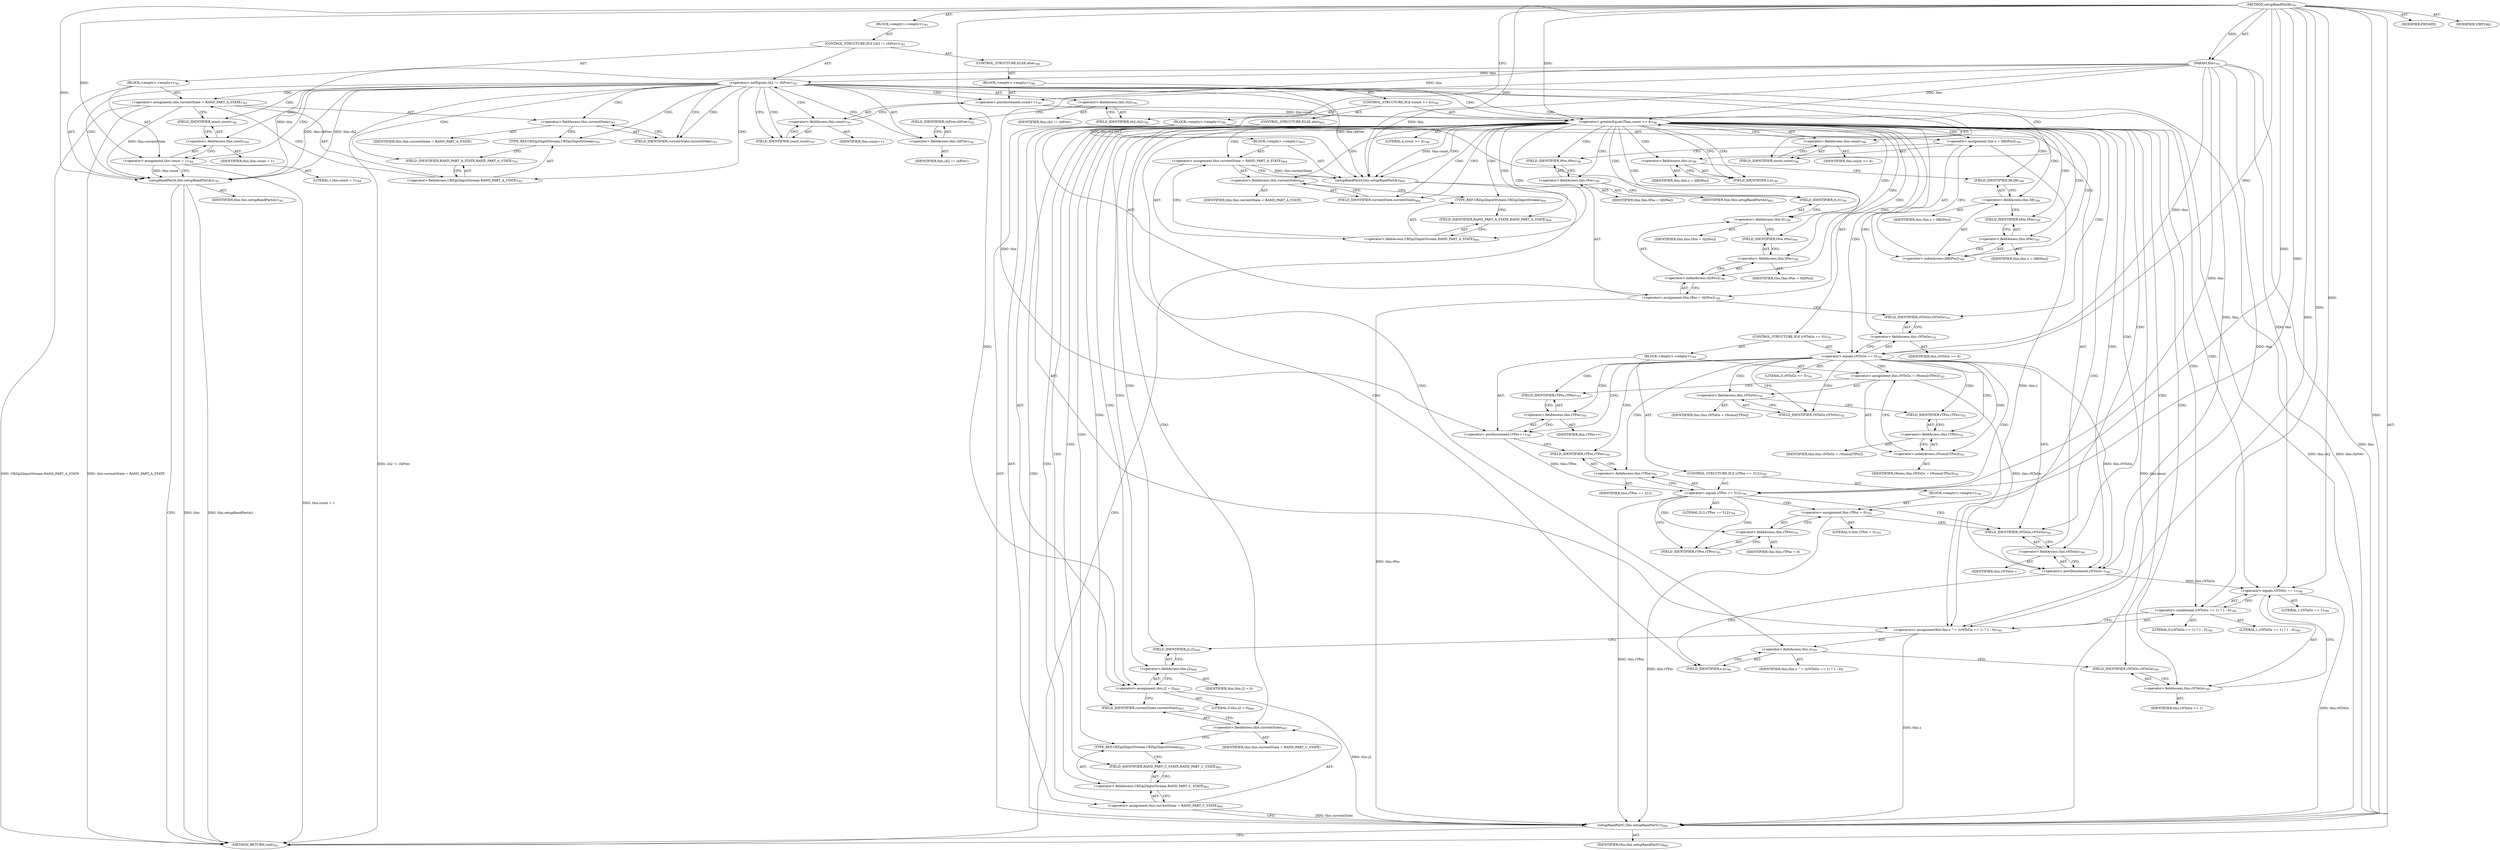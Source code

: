 digraph "setupRandPartB" {  
"111669149723" [label = <(METHOD,setupRandPartB)<SUB>781</SUB>> ]
"115964117006" [label = <(PARAM,this)<SUB>781</SUB>> ]
"25769803911" [label = <(BLOCK,&lt;empty&gt;,&lt;empty&gt;)<SUB>781</SUB>> ]
"47244640361" [label = <(CONTROL_STRUCTURE,IF,if (ch2 != chPrev))<SUB>782</SUB>> ]
"30064771956" [label = <(&lt;operator&gt;.notEquals,ch2 != chPrev)<SUB>782</SUB>> ]
"30064771957" [label = <(&lt;operator&gt;.fieldAccess,this.ch2)<SUB>782</SUB>> ]
"68719477436" [label = <(IDENTIFIER,this,ch2 != chPrev)> ]
"55834575062" [label = <(FIELD_IDENTIFIER,ch2,ch2)<SUB>782</SUB>> ]
"30064771958" [label = <(&lt;operator&gt;.fieldAccess,this.chPrev)<SUB>782</SUB>> ]
"68719477437" [label = <(IDENTIFIER,this,ch2 != chPrev)> ]
"55834575063" [label = <(FIELD_IDENTIFIER,chPrev,chPrev)<SUB>782</SUB>> ]
"25769803912" [label = <(BLOCK,&lt;empty&gt;,&lt;empty&gt;)<SUB>782</SUB>> ]
"30064771959" [label = <(&lt;operator&gt;.assignment,this.currentState = RAND_PART_A_STATE)<SUB>783</SUB>> ]
"30064771960" [label = <(&lt;operator&gt;.fieldAccess,this.currentState)<SUB>783</SUB>> ]
"68719477438" [label = <(IDENTIFIER,this,this.currentState = RAND_PART_A_STATE)> ]
"55834575064" [label = <(FIELD_IDENTIFIER,currentState,currentState)<SUB>783</SUB>> ]
"30064771961" [label = <(&lt;operator&gt;.fieldAccess,CBZip2InputStream.RAND_PART_A_STATE)<SUB>783</SUB>> ]
"180388626457" [label = <(TYPE_REF,CBZip2InputStream,CBZip2InputStream)<SUB>783</SUB>> ]
"55834575065" [label = <(FIELD_IDENTIFIER,RAND_PART_A_STATE,RAND_PART_A_STATE)<SUB>783</SUB>> ]
"30064771962" [label = <(&lt;operator&gt;.assignment,this.count = 1)<SUB>784</SUB>> ]
"30064771963" [label = <(&lt;operator&gt;.fieldAccess,this.count)<SUB>784</SUB>> ]
"68719477439" [label = <(IDENTIFIER,this,this.count = 1)> ]
"55834575066" [label = <(FIELD_IDENTIFIER,count,count)<SUB>784</SUB>> ]
"90194313423" [label = <(LITERAL,1,this.count = 1)<SUB>784</SUB>> ]
"30064771964" [label = <(setupRandPartA,this.setupRandPartA())<SUB>785</SUB>> ]
"68719476790" [label = <(IDENTIFIER,this,this.setupRandPartA())<SUB>785</SUB>> ]
"47244640362" [label = <(CONTROL_STRUCTURE,ELSE,else)<SUB>786</SUB>> ]
"25769803913" [label = <(BLOCK,&lt;empty&gt;,&lt;empty&gt;)<SUB>786</SUB>> ]
"30064771965" [label = <(&lt;operator&gt;.postIncrement,count++)<SUB>787</SUB>> ]
"30064771966" [label = <(&lt;operator&gt;.fieldAccess,this.count)<SUB>787</SUB>> ]
"68719477440" [label = <(IDENTIFIER,this,count++)> ]
"55834575067" [label = <(FIELD_IDENTIFIER,count,count)<SUB>787</SUB>> ]
"47244640363" [label = <(CONTROL_STRUCTURE,IF,if (count &gt;= 4))<SUB>788</SUB>> ]
"30064771967" [label = <(&lt;operator&gt;.greaterEqualsThan,count &gt;= 4)<SUB>788</SUB>> ]
"30064771968" [label = <(&lt;operator&gt;.fieldAccess,this.count)<SUB>788</SUB>> ]
"68719477441" [label = <(IDENTIFIER,this,count &gt;= 4)> ]
"55834575068" [label = <(FIELD_IDENTIFIER,count,count)<SUB>788</SUB>> ]
"90194313424" [label = <(LITERAL,4,count &gt;= 4)<SUB>788</SUB>> ]
"25769803914" [label = <(BLOCK,&lt;empty&gt;,&lt;empty&gt;)<SUB>788</SUB>> ]
"30064771969" [label = <(&lt;operator&gt;.assignment,this.z = ll8[tPos])<SUB>789</SUB>> ]
"30064771970" [label = <(&lt;operator&gt;.fieldAccess,this.z)<SUB>789</SUB>> ]
"68719477442" [label = <(IDENTIFIER,this,this.z = ll8[tPos])> ]
"55834575069" [label = <(FIELD_IDENTIFIER,z,z)<SUB>789</SUB>> ]
"30064771971" [label = <(&lt;operator&gt;.indexAccess,ll8[tPos])<SUB>789</SUB>> ]
"30064771972" [label = <(&lt;operator&gt;.fieldAccess,this.ll8)<SUB>789</SUB>> ]
"68719477443" [label = <(IDENTIFIER,this,this.z = ll8[tPos])> ]
"55834575070" [label = <(FIELD_IDENTIFIER,ll8,ll8)<SUB>789</SUB>> ]
"30064771973" [label = <(&lt;operator&gt;.fieldAccess,this.tPos)<SUB>789</SUB>> ]
"68719477444" [label = <(IDENTIFIER,this,this.z = ll8[tPos])> ]
"55834575071" [label = <(FIELD_IDENTIFIER,tPos,tPos)<SUB>789</SUB>> ]
"30064771974" [label = <(&lt;operator&gt;.assignment,this.tPos = tt[tPos])<SUB>790</SUB>> ]
"30064771975" [label = <(&lt;operator&gt;.fieldAccess,this.tPos)<SUB>790</SUB>> ]
"68719477445" [label = <(IDENTIFIER,this,this.tPos = tt[tPos])> ]
"55834575072" [label = <(FIELD_IDENTIFIER,tPos,tPos)<SUB>790</SUB>> ]
"30064771976" [label = <(&lt;operator&gt;.indexAccess,tt[tPos])<SUB>790</SUB>> ]
"30064771977" [label = <(&lt;operator&gt;.fieldAccess,this.tt)<SUB>790</SUB>> ]
"68719477446" [label = <(IDENTIFIER,this,this.tPos = tt[tPos])> ]
"55834575073" [label = <(FIELD_IDENTIFIER,tt,tt)<SUB>790</SUB>> ]
"30064771978" [label = <(&lt;operator&gt;.fieldAccess,this.tPos)<SUB>790</SUB>> ]
"68719477447" [label = <(IDENTIFIER,this,this.tPos = tt[tPos])> ]
"55834575074" [label = <(FIELD_IDENTIFIER,tPos,tPos)<SUB>790</SUB>> ]
"47244640364" [label = <(CONTROL_STRUCTURE,IF,if (rNToGo == 0))<SUB>791</SUB>> ]
"30064771979" [label = <(&lt;operator&gt;.equals,rNToGo == 0)<SUB>791</SUB>> ]
"30064771980" [label = <(&lt;operator&gt;.fieldAccess,this.rNToGo)<SUB>791</SUB>> ]
"68719477448" [label = <(IDENTIFIER,this,rNToGo == 0)> ]
"55834575075" [label = <(FIELD_IDENTIFIER,rNToGo,rNToGo)<SUB>791</SUB>> ]
"90194313425" [label = <(LITERAL,0,rNToGo == 0)<SUB>791</SUB>> ]
"25769803915" [label = <(BLOCK,&lt;empty&gt;,&lt;empty&gt;)<SUB>791</SUB>> ]
"30064771981" [label = <(&lt;operator&gt;.assignment,this.rNToGo = rNums[rTPos])<SUB>792</SUB>> ]
"30064771982" [label = <(&lt;operator&gt;.fieldAccess,this.rNToGo)<SUB>792</SUB>> ]
"68719477449" [label = <(IDENTIFIER,this,this.rNToGo = rNums[rTPos])> ]
"55834575076" [label = <(FIELD_IDENTIFIER,rNToGo,rNToGo)<SUB>792</SUB>> ]
"30064771983" [label = <(&lt;operator&gt;.indexAccess,rNums[rTPos])<SUB>792</SUB>> ]
"68719477450" [label = <(IDENTIFIER,rNums,this.rNToGo = rNums[rTPos])<SUB>792</SUB>> ]
"30064771984" [label = <(&lt;operator&gt;.fieldAccess,this.rTPos)<SUB>792</SUB>> ]
"68719477451" [label = <(IDENTIFIER,this,this.rNToGo = rNums[rTPos])> ]
"55834575077" [label = <(FIELD_IDENTIFIER,rTPos,rTPos)<SUB>792</SUB>> ]
"30064771985" [label = <(&lt;operator&gt;.postIncrement,rTPos++)<SUB>793</SUB>> ]
"30064771986" [label = <(&lt;operator&gt;.fieldAccess,this.rTPos)<SUB>793</SUB>> ]
"68719477452" [label = <(IDENTIFIER,this,rTPos++)> ]
"55834575078" [label = <(FIELD_IDENTIFIER,rTPos,rTPos)<SUB>793</SUB>> ]
"47244640365" [label = <(CONTROL_STRUCTURE,IF,if (rTPos == 512))<SUB>794</SUB>> ]
"30064771987" [label = <(&lt;operator&gt;.equals,rTPos == 512)<SUB>794</SUB>> ]
"30064771988" [label = <(&lt;operator&gt;.fieldAccess,this.rTPos)<SUB>794</SUB>> ]
"68719477453" [label = <(IDENTIFIER,this,rTPos == 512)> ]
"55834575079" [label = <(FIELD_IDENTIFIER,rTPos,rTPos)<SUB>794</SUB>> ]
"90194313426" [label = <(LITERAL,512,rTPos == 512)<SUB>794</SUB>> ]
"25769803916" [label = <(BLOCK,&lt;empty&gt;,&lt;empty&gt;)<SUB>794</SUB>> ]
"30064771989" [label = <(&lt;operator&gt;.assignment,this.rTPos = 0)<SUB>795</SUB>> ]
"30064771990" [label = <(&lt;operator&gt;.fieldAccess,this.rTPos)<SUB>795</SUB>> ]
"68719477454" [label = <(IDENTIFIER,this,this.rTPos = 0)> ]
"55834575080" [label = <(FIELD_IDENTIFIER,rTPos,rTPos)<SUB>795</SUB>> ]
"90194313427" [label = <(LITERAL,0,this.rTPos = 0)<SUB>795</SUB>> ]
"30064771991" [label = <(&lt;operator&gt;.postDecrement,rNToGo--)<SUB>798</SUB>> ]
"30064771992" [label = <(&lt;operator&gt;.fieldAccess,this.rNToGo)<SUB>798</SUB>> ]
"68719477455" [label = <(IDENTIFIER,this,rNToGo--)> ]
"55834575081" [label = <(FIELD_IDENTIFIER,rNToGo,rNToGo)<SUB>798</SUB>> ]
"30064771993" [label = <(&lt;operators&gt;.assignmentXor,this.z ^= ((rNToGo == 1) ? 1 : 0))<SUB>799</SUB>> ]
"30064771994" [label = <(&lt;operator&gt;.fieldAccess,this.z)<SUB>799</SUB>> ]
"68719477456" [label = <(IDENTIFIER,this,this.z ^= ((rNToGo == 1) ? 1 : 0))> ]
"55834575082" [label = <(FIELD_IDENTIFIER,z,z)<SUB>799</SUB>> ]
"30064771995" [label = <(&lt;operator&gt;.conditional,(rNToGo == 1) ? 1 : 0)<SUB>799</SUB>> ]
"30064771996" [label = <(&lt;operator&gt;.equals,rNToGo == 1)<SUB>799</SUB>> ]
"30064771997" [label = <(&lt;operator&gt;.fieldAccess,this.rNToGo)<SUB>799</SUB>> ]
"68719477457" [label = <(IDENTIFIER,this,rNToGo == 1)> ]
"55834575083" [label = <(FIELD_IDENTIFIER,rNToGo,rNToGo)<SUB>799</SUB>> ]
"90194313428" [label = <(LITERAL,1,rNToGo == 1)<SUB>799</SUB>> ]
"90194313429" [label = <(LITERAL,1,(rNToGo == 1) ? 1 : 0)<SUB>799</SUB>> ]
"90194313430" [label = <(LITERAL,0,(rNToGo == 1) ? 1 : 0)<SUB>799</SUB>> ]
"30064771998" [label = <(&lt;operator&gt;.assignment,this.j2 = 0)<SUB>800</SUB>> ]
"30064771999" [label = <(&lt;operator&gt;.fieldAccess,this.j2)<SUB>800</SUB>> ]
"68719477458" [label = <(IDENTIFIER,this,this.j2 = 0)> ]
"55834575084" [label = <(FIELD_IDENTIFIER,j2,j2)<SUB>800</SUB>> ]
"90194313431" [label = <(LITERAL,0,this.j2 = 0)<SUB>800</SUB>> ]
"30064772000" [label = <(&lt;operator&gt;.assignment,this.currentState = RAND_PART_C_STATE)<SUB>801</SUB>> ]
"30064772001" [label = <(&lt;operator&gt;.fieldAccess,this.currentState)<SUB>801</SUB>> ]
"68719477459" [label = <(IDENTIFIER,this,this.currentState = RAND_PART_C_STATE)> ]
"55834575085" [label = <(FIELD_IDENTIFIER,currentState,currentState)<SUB>801</SUB>> ]
"30064772002" [label = <(&lt;operator&gt;.fieldAccess,CBZip2InputStream.RAND_PART_C_STATE)<SUB>801</SUB>> ]
"180388626458" [label = <(TYPE_REF,CBZip2InputStream,CBZip2InputStream)<SUB>801</SUB>> ]
"55834575086" [label = <(FIELD_IDENTIFIER,RAND_PART_C_STATE,RAND_PART_C_STATE)<SUB>801</SUB>> ]
"30064772003" [label = <(setupRandPartC,this.setupRandPartC())<SUB>802</SUB>> ]
"68719476791" [label = <(IDENTIFIER,this,this.setupRandPartC())<SUB>802</SUB>> ]
"47244640366" [label = <(CONTROL_STRUCTURE,ELSE,else)<SUB>803</SUB>> ]
"25769803917" [label = <(BLOCK,&lt;empty&gt;,&lt;empty&gt;)<SUB>803</SUB>> ]
"30064772004" [label = <(&lt;operator&gt;.assignment,this.currentState = RAND_PART_A_STATE)<SUB>804</SUB>> ]
"30064772005" [label = <(&lt;operator&gt;.fieldAccess,this.currentState)<SUB>804</SUB>> ]
"68719477460" [label = <(IDENTIFIER,this,this.currentState = RAND_PART_A_STATE)> ]
"55834575087" [label = <(FIELD_IDENTIFIER,currentState,currentState)<SUB>804</SUB>> ]
"30064772006" [label = <(&lt;operator&gt;.fieldAccess,CBZip2InputStream.RAND_PART_A_STATE)<SUB>804</SUB>> ]
"180388626459" [label = <(TYPE_REF,CBZip2InputStream,CBZip2InputStream)<SUB>804</SUB>> ]
"55834575088" [label = <(FIELD_IDENTIFIER,RAND_PART_A_STATE,RAND_PART_A_STATE)<SUB>804</SUB>> ]
"30064772007" [label = <(setupRandPartA,this.setupRandPartA())<SUB>805</SUB>> ]
"68719476792" [label = <(IDENTIFIER,this,this.setupRandPartA())<SUB>805</SUB>> ]
"133143986272" [label = <(MODIFIER,PRIVATE)> ]
"133143986273" [label = <(MODIFIER,VIRTUAL)> ]
"128849018907" [label = <(METHOD_RETURN,void)<SUB>781</SUB>> ]
  "111669149723" -> "115964117006"  [ label = "AST: "] 
  "111669149723" -> "25769803911"  [ label = "AST: "] 
  "111669149723" -> "133143986272"  [ label = "AST: "] 
  "111669149723" -> "133143986273"  [ label = "AST: "] 
  "111669149723" -> "128849018907"  [ label = "AST: "] 
  "25769803911" -> "47244640361"  [ label = "AST: "] 
  "47244640361" -> "30064771956"  [ label = "AST: "] 
  "47244640361" -> "25769803912"  [ label = "AST: "] 
  "47244640361" -> "47244640362"  [ label = "AST: "] 
  "30064771956" -> "30064771957"  [ label = "AST: "] 
  "30064771956" -> "30064771958"  [ label = "AST: "] 
  "30064771957" -> "68719477436"  [ label = "AST: "] 
  "30064771957" -> "55834575062"  [ label = "AST: "] 
  "30064771958" -> "68719477437"  [ label = "AST: "] 
  "30064771958" -> "55834575063"  [ label = "AST: "] 
  "25769803912" -> "30064771959"  [ label = "AST: "] 
  "25769803912" -> "30064771962"  [ label = "AST: "] 
  "25769803912" -> "30064771964"  [ label = "AST: "] 
  "30064771959" -> "30064771960"  [ label = "AST: "] 
  "30064771959" -> "30064771961"  [ label = "AST: "] 
  "30064771960" -> "68719477438"  [ label = "AST: "] 
  "30064771960" -> "55834575064"  [ label = "AST: "] 
  "30064771961" -> "180388626457"  [ label = "AST: "] 
  "30064771961" -> "55834575065"  [ label = "AST: "] 
  "30064771962" -> "30064771963"  [ label = "AST: "] 
  "30064771962" -> "90194313423"  [ label = "AST: "] 
  "30064771963" -> "68719477439"  [ label = "AST: "] 
  "30064771963" -> "55834575066"  [ label = "AST: "] 
  "30064771964" -> "68719476790"  [ label = "AST: "] 
  "47244640362" -> "25769803913"  [ label = "AST: "] 
  "25769803913" -> "30064771965"  [ label = "AST: "] 
  "25769803913" -> "47244640363"  [ label = "AST: "] 
  "30064771965" -> "30064771966"  [ label = "AST: "] 
  "30064771966" -> "68719477440"  [ label = "AST: "] 
  "30064771966" -> "55834575067"  [ label = "AST: "] 
  "47244640363" -> "30064771967"  [ label = "AST: "] 
  "47244640363" -> "25769803914"  [ label = "AST: "] 
  "47244640363" -> "47244640366"  [ label = "AST: "] 
  "30064771967" -> "30064771968"  [ label = "AST: "] 
  "30064771967" -> "90194313424"  [ label = "AST: "] 
  "30064771968" -> "68719477441"  [ label = "AST: "] 
  "30064771968" -> "55834575068"  [ label = "AST: "] 
  "25769803914" -> "30064771969"  [ label = "AST: "] 
  "25769803914" -> "30064771974"  [ label = "AST: "] 
  "25769803914" -> "47244640364"  [ label = "AST: "] 
  "25769803914" -> "30064771991"  [ label = "AST: "] 
  "25769803914" -> "30064771993"  [ label = "AST: "] 
  "25769803914" -> "30064771998"  [ label = "AST: "] 
  "25769803914" -> "30064772000"  [ label = "AST: "] 
  "25769803914" -> "30064772003"  [ label = "AST: "] 
  "30064771969" -> "30064771970"  [ label = "AST: "] 
  "30064771969" -> "30064771971"  [ label = "AST: "] 
  "30064771970" -> "68719477442"  [ label = "AST: "] 
  "30064771970" -> "55834575069"  [ label = "AST: "] 
  "30064771971" -> "30064771972"  [ label = "AST: "] 
  "30064771971" -> "30064771973"  [ label = "AST: "] 
  "30064771972" -> "68719477443"  [ label = "AST: "] 
  "30064771972" -> "55834575070"  [ label = "AST: "] 
  "30064771973" -> "68719477444"  [ label = "AST: "] 
  "30064771973" -> "55834575071"  [ label = "AST: "] 
  "30064771974" -> "30064771975"  [ label = "AST: "] 
  "30064771974" -> "30064771976"  [ label = "AST: "] 
  "30064771975" -> "68719477445"  [ label = "AST: "] 
  "30064771975" -> "55834575072"  [ label = "AST: "] 
  "30064771976" -> "30064771977"  [ label = "AST: "] 
  "30064771976" -> "30064771978"  [ label = "AST: "] 
  "30064771977" -> "68719477446"  [ label = "AST: "] 
  "30064771977" -> "55834575073"  [ label = "AST: "] 
  "30064771978" -> "68719477447"  [ label = "AST: "] 
  "30064771978" -> "55834575074"  [ label = "AST: "] 
  "47244640364" -> "30064771979"  [ label = "AST: "] 
  "47244640364" -> "25769803915"  [ label = "AST: "] 
  "30064771979" -> "30064771980"  [ label = "AST: "] 
  "30064771979" -> "90194313425"  [ label = "AST: "] 
  "30064771980" -> "68719477448"  [ label = "AST: "] 
  "30064771980" -> "55834575075"  [ label = "AST: "] 
  "25769803915" -> "30064771981"  [ label = "AST: "] 
  "25769803915" -> "30064771985"  [ label = "AST: "] 
  "25769803915" -> "47244640365"  [ label = "AST: "] 
  "30064771981" -> "30064771982"  [ label = "AST: "] 
  "30064771981" -> "30064771983"  [ label = "AST: "] 
  "30064771982" -> "68719477449"  [ label = "AST: "] 
  "30064771982" -> "55834575076"  [ label = "AST: "] 
  "30064771983" -> "68719477450"  [ label = "AST: "] 
  "30064771983" -> "30064771984"  [ label = "AST: "] 
  "30064771984" -> "68719477451"  [ label = "AST: "] 
  "30064771984" -> "55834575077"  [ label = "AST: "] 
  "30064771985" -> "30064771986"  [ label = "AST: "] 
  "30064771986" -> "68719477452"  [ label = "AST: "] 
  "30064771986" -> "55834575078"  [ label = "AST: "] 
  "47244640365" -> "30064771987"  [ label = "AST: "] 
  "47244640365" -> "25769803916"  [ label = "AST: "] 
  "30064771987" -> "30064771988"  [ label = "AST: "] 
  "30064771987" -> "90194313426"  [ label = "AST: "] 
  "30064771988" -> "68719477453"  [ label = "AST: "] 
  "30064771988" -> "55834575079"  [ label = "AST: "] 
  "25769803916" -> "30064771989"  [ label = "AST: "] 
  "30064771989" -> "30064771990"  [ label = "AST: "] 
  "30064771989" -> "90194313427"  [ label = "AST: "] 
  "30064771990" -> "68719477454"  [ label = "AST: "] 
  "30064771990" -> "55834575080"  [ label = "AST: "] 
  "30064771991" -> "30064771992"  [ label = "AST: "] 
  "30064771992" -> "68719477455"  [ label = "AST: "] 
  "30064771992" -> "55834575081"  [ label = "AST: "] 
  "30064771993" -> "30064771994"  [ label = "AST: "] 
  "30064771993" -> "30064771995"  [ label = "AST: "] 
  "30064771994" -> "68719477456"  [ label = "AST: "] 
  "30064771994" -> "55834575082"  [ label = "AST: "] 
  "30064771995" -> "30064771996"  [ label = "AST: "] 
  "30064771995" -> "90194313429"  [ label = "AST: "] 
  "30064771995" -> "90194313430"  [ label = "AST: "] 
  "30064771996" -> "30064771997"  [ label = "AST: "] 
  "30064771996" -> "90194313428"  [ label = "AST: "] 
  "30064771997" -> "68719477457"  [ label = "AST: "] 
  "30064771997" -> "55834575083"  [ label = "AST: "] 
  "30064771998" -> "30064771999"  [ label = "AST: "] 
  "30064771998" -> "90194313431"  [ label = "AST: "] 
  "30064771999" -> "68719477458"  [ label = "AST: "] 
  "30064771999" -> "55834575084"  [ label = "AST: "] 
  "30064772000" -> "30064772001"  [ label = "AST: "] 
  "30064772000" -> "30064772002"  [ label = "AST: "] 
  "30064772001" -> "68719477459"  [ label = "AST: "] 
  "30064772001" -> "55834575085"  [ label = "AST: "] 
  "30064772002" -> "180388626458"  [ label = "AST: "] 
  "30064772002" -> "55834575086"  [ label = "AST: "] 
  "30064772003" -> "68719476791"  [ label = "AST: "] 
  "47244640366" -> "25769803917"  [ label = "AST: "] 
  "25769803917" -> "30064772004"  [ label = "AST: "] 
  "25769803917" -> "30064772007"  [ label = "AST: "] 
  "30064772004" -> "30064772005"  [ label = "AST: "] 
  "30064772004" -> "30064772006"  [ label = "AST: "] 
  "30064772005" -> "68719477460"  [ label = "AST: "] 
  "30064772005" -> "55834575087"  [ label = "AST: "] 
  "30064772006" -> "180388626459"  [ label = "AST: "] 
  "30064772006" -> "55834575088"  [ label = "AST: "] 
  "30064772007" -> "68719476792"  [ label = "AST: "] 
  "30064771956" -> "55834575064"  [ label = "CFG: "] 
  "30064771956" -> "55834575067"  [ label = "CFG: "] 
  "30064771957" -> "55834575063"  [ label = "CFG: "] 
  "30064771958" -> "30064771956"  [ label = "CFG: "] 
  "30064771959" -> "55834575066"  [ label = "CFG: "] 
  "30064771962" -> "30064771964"  [ label = "CFG: "] 
  "30064771964" -> "128849018907"  [ label = "CFG: "] 
  "55834575062" -> "30064771957"  [ label = "CFG: "] 
  "55834575063" -> "30064771958"  [ label = "CFG: "] 
  "30064771960" -> "180388626457"  [ label = "CFG: "] 
  "30064771961" -> "30064771959"  [ label = "CFG: "] 
  "30064771963" -> "30064771962"  [ label = "CFG: "] 
  "30064771965" -> "55834575068"  [ label = "CFG: "] 
  "55834575064" -> "30064771960"  [ label = "CFG: "] 
  "180388626457" -> "55834575065"  [ label = "CFG: "] 
  "55834575065" -> "30064771961"  [ label = "CFG: "] 
  "55834575066" -> "30064771963"  [ label = "CFG: "] 
  "30064771966" -> "30064771965"  [ label = "CFG: "] 
  "30064771967" -> "55834575069"  [ label = "CFG: "] 
  "30064771967" -> "55834575087"  [ label = "CFG: "] 
  "55834575067" -> "30064771966"  [ label = "CFG: "] 
  "30064771968" -> "30064771967"  [ label = "CFG: "] 
  "30064771969" -> "55834575072"  [ label = "CFG: "] 
  "30064771974" -> "55834575075"  [ label = "CFG: "] 
  "30064771991" -> "55834575082"  [ label = "CFG: "] 
  "30064771993" -> "55834575084"  [ label = "CFG: "] 
  "30064771998" -> "55834575085"  [ label = "CFG: "] 
  "30064772000" -> "30064772003"  [ label = "CFG: "] 
  "30064772003" -> "128849018907"  [ label = "CFG: "] 
  "55834575068" -> "30064771968"  [ label = "CFG: "] 
  "30064771970" -> "55834575070"  [ label = "CFG: "] 
  "30064771971" -> "30064771969"  [ label = "CFG: "] 
  "30064771975" -> "55834575073"  [ label = "CFG: "] 
  "30064771976" -> "30064771974"  [ label = "CFG: "] 
  "30064771979" -> "55834575076"  [ label = "CFG: "] 
  "30064771979" -> "55834575081"  [ label = "CFG: "] 
  "30064771992" -> "30064771991"  [ label = "CFG: "] 
  "30064771994" -> "55834575083"  [ label = "CFG: "] 
  "30064771995" -> "30064771993"  [ label = "CFG: "] 
  "30064771999" -> "30064771998"  [ label = "CFG: "] 
  "30064772001" -> "180388626458"  [ label = "CFG: "] 
  "30064772002" -> "30064772000"  [ label = "CFG: "] 
  "30064772004" -> "30064772007"  [ label = "CFG: "] 
  "30064772007" -> "128849018907"  [ label = "CFG: "] 
  "55834575069" -> "30064771970"  [ label = "CFG: "] 
  "30064771972" -> "55834575071"  [ label = "CFG: "] 
  "30064771973" -> "30064771971"  [ label = "CFG: "] 
  "55834575072" -> "30064771975"  [ label = "CFG: "] 
  "30064771977" -> "55834575074"  [ label = "CFG: "] 
  "30064771978" -> "30064771976"  [ label = "CFG: "] 
  "30064771980" -> "30064771979"  [ label = "CFG: "] 
  "30064771981" -> "55834575078"  [ label = "CFG: "] 
  "30064771985" -> "55834575079"  [ label = "CFG: "] 
  "55834575081" -> "30064771992"  [ label = "CFG: "] 
  "55834575082" -> "30064771994"  [ label = "CFG: "] 
  "30064771996" -> "30064771995"  [ label = "CFG: "] 
  "55834575084" -> "30064771999"  [ label = "CFG: "] 
  "55834575085" -> "30064772001"  [ label = "CFG: "] 
  "180388626458" -> "55834575086"  [ label = "CFG: "] 
  "55834575086" -> "30064772002"  [ label = "CFG: "] 
  "30064772005" -> "180388626459"  [ label = "CFG: "] 
  "30064772006" -> "30064772004"  [ label = "CFG: "] 
  "55834575070" -> "30064771972"  [ label = "CFG: "] 
  "55834575071" -> "30064771973"  [ label = "CFG: "] 
  "55834575073" -> "30064771977"  [ label = "CFG: "] 
  "55834575074" -> "30064771978"  [ label = "CFG: "] 
  "55834575075" -> "30064771980"  [ label = "CFG: "] 
  "30064771982" -> "55834575077"  [ label = "CFG: "] 
  "30064771983" -> "30064771981"  [ label = "CFG: "] 
  "30064771986" -> "30064771985"  [ label = "CFG: "] 
  "30064771987" -> "55834575080"  [ label = "CFG: "] 
  "30064771987" -> "55834575081"  [ label = "CFG: "] 
  "30064771997" -> "30064771996"  [ label = "CFG: "] 
  "55834575087" -> "30064772005"  [ label = "CFG: "] 
  "180388626459" -> "55834575088"  [ label = "CFG: "] 
  "55834575088" -> "30064772006"  [ label = "CFG: "] 
  "55834575076" -> "30064771982"  [ label = "CFG: "] 
  "30064771984" -> "30064771983"  [ label = "CFG: "] 
  "55834575078" -> "30064771986"  [ label = "CFG: "] 
  "30064771988" -> "30064771987"  [ label = "CFG: "] 
  "30064771989" -> "55834575081"  [ label = "CFG: "] 
  "55834575083" -> "30064771997"  [ label = "CFG: "] 
  "55834575077" -> "30064771984"  [ label = "CFG: "] 
  "55834575079" -> "30064771988"  [ label = "CFG: "] 
  "30064771990" -> "30064771989"  [ label = "CFG: "] 
  "55834575080" -> "30064771990"  [ label = "CFG: "] 
  "111669149723" -> "55834575062"  [ label = "CFG: "] 
  "30064771956" -> "128849018907"  [ label = "DDG: ch2 != chPrev"] 
  "30064771959" -> "128849018907"  [ label = "DDG: CBZip2InputStream.RAND_PART_A_STATE"] 
  "30064771959" -> "128849018907"  [ label = "DDG: this.currentState = RAND_PART_A_STATE"] 
  "30064771962" -> "128849018907"  [ label = "DDG: this.count = 1"] 
  "30064771964" -> "128849018907"  [ label = "DDG: this"] 
  "30064771964" -> "128849018907"  [ label = "DDG: this.setupRandPartA()"] 
  "111669149723" -> "115964117006"  [ label = "DDG: "] 
  "115964117006" -> "30064771956"  [ label = "DDG: this"] 
  "111669149723" -> "30064771962"  [ label = "DDG: "] 
  "115964117006" -> "30064771964"  [ label = "DDG: this"] 
  "30064771956" -> "30064771964"  [ label = "DDG: this.ch2"] 
  "30064771956" -> "30064771964"  [ label = "DDG: this.chPrev"] 
  "30064771959" -> "30064771964"  [ label = "DDG: this.currentState"] 
  "30064771962" -> "30064771964"  [ label = "DDG: this.count"] 
  "111669149723" -> "30064771964"  [ label = "DDG: "] 
  "115964117006" -> "30064771965"  [ label = "DDG: this"] 
  "115964117006" -> "30064771967"  [ label = "DDG: this"] 
  "30064771965" -> "30064771967"  [ label = "DDG: this.count"] 
  "111669149723" -> "30064771967"  [ label = "DDG: "] 
  "111669149723" -> "30064771993"  [ label = "DDG: "] 
  "111669149723" -> "30064771998"  [ label = "DDG: "] 
  "115964117006" -> "30064771991"  [ label = "DDG: this"] 
  "30064771979" -> "30064771991"  [ label = "DDG: this.rNToGo"] 
  "30064771981" -> "30064771991"  [ label = "DDG: this.rNToGo"] 
  "115964117006" -> "30064771993"  [ label = "DDG: this"] 
  "30064771969" -> "30064771993"  [ label = "DDG: this.z"] 
  "115964117006" -> "30064772003"  [ label = "DDG: this"] 
  "30064771956" -> "30064772003"  [ label = "DDG: this.ch2"] 
  "30064771956" -> "30064772003"  [ label = "DDG: this.chPrev"] 
  "30064771967" -> "30064772003"  [ label = "DDG: this.count"] 
  "30064771974" -> "30064772003"  [ label = "DDG: this.tPos"] 
  "30064771987" -> "30064772003"  [ label = "DDG: this.rTPos"] 
  "30064771989" -> "30064772003"  [ label = "DDG: this.rTPos"] 
  "30064771993" -> "30064772003"  [ label = "DDG: this.z"] 
  "30064771996" -> "30064772003"  [ label = "DDG: this.rNToGo"] 
  "30064771998" -> "30064772003"  [ label = "DDG: this.j2"] 
  "30064772000" -> "30064772003"  [ label = "DDG: this.currentState"] 
  "111669149723" -> "30064772003"  [ label = "DDG: "] 
  "115964117006" -> "30064771979"  [ label = "DDG: this"] 
  "111669149723" -> "30064771979"  [ label = "DDG: "] 
  "111669149723" -> "30064771995"  [ label = "DDG: "] 
  "115964117006" -> "30064772007"  [ label = "DDG: this"] 
  "30064771956" -> "30064772007"  [ label = "DDG: this.ch2"] 
  "30064771956" -> "30064772007"  [ label = "DDG: this.chPrev"] 
  "30064771967" -> "30064772007"  [ label = "DDG: this.count"] 
  "30064772004" -> "30064772007"  [ label = "DDG: this.currentState"] 
  "111669149723" -> "30064772007"  [ label = "DDG: "] 
  "115964117006" -> "30064771985"  [ label = "DDG: this"] 
  "115964117006" -> "30064771996"  [ label = "DDG: this"] 
  "30064771991" -> "30064771996"  [ label = "DDG: this.rNToGo"] 
  "111669149723" -> "30064771996"  [ label = "DDG: "] 
  "115964117006" -> "30064771987"  [ label = "DDG: this"] 
  "30064771985" -> "30064771987"  [ label = "DDG: this.rTPos"] 
  "111669149723" -> "30064771987"  [ label = "DDG: "] 
  "111669149723" -> "30064771989"  [ label = "DDG: "] 
  "30064771956" -> "55834575067"  [ label = "CDG: "] 
  "30064771956" -> "55834575068"  [ label = "CDG: "] 
  "30064771956" -> "55834575065"  [ label = "CDG: "] 
  "30064771956" -> "55834575066"  [ label = "CDG: "] 
  "30064771956" -> "55834575064"  [ label = "CDG: "] 
  "30064771956" -> "180388626457"  [ label = "CDG: "] 
  "30064771956" -> "30064771965"  [ label = "CDG: "] 
  "30064771956" -> "30064771966"  [ label = "CDG: "] 
  "30064771956" -> "30064771963"  [ label = "CDG: "] 
  "30064771956" -> "30064771964"  [ label = "CDG: "] 
  "30064771956" -> "30064771961"  [ label = "CDG: "] 
  "30064771956" -> "30064771962"  [ label = "CDG: "] 
  "30064771956" -> "30064771959"  [ label = "CDG: "] 
  "30064771956" -> "30064771960"  [ label = "CDG: "] 
  "30064771956" -> "30064771967"  [ label = "CDG: "] 
  "30064771956" -> "30064771968"  [ label = "CDG: "] 
  "30064771967" -> "55834575075"  [ label = "CDG: "] 
  "30064771967" -> "30064771997"  [ label = "CDG: "] 
  "30064771967" -> "30064771998"  [ label = "CDG: "] 
  "30064771967" -> "55834575073"  [ label = "CDG: "] 
  "30064771967" -> "30064771995"  [ label = "CDG: "] 
  "30064771967" -> "55834575074"  [ label = "CDG: "] 
  "30064771967" -> "30064771996"  [ label = "CDG: "] 
  "30064771967" -> "55834575071"  [ label = "CDG: "] 
  "30064771967" -> "30064771993"  [ label = "CDG: "] 
  "30064771967" -> "55834575072"  [ label = "CDG: "] 
  "30064771967" -> "30064771994"  [ label = "CDG: "] 
  "30064771967" -> "55834575069"  [ label = "CDG: "] 
  "30064771967" -> "30064771991"  [ label = "CDG: "] 
  "30064771967" -> "55834575070"  [ label = "CDG: "] 
  "30064771967" -> "30064771992"  [ label = "CDG: "] 
  "30064771967" -> "55834575083"  [ label = "CDG: "] 
  "30064771967" -> "30064772005"  [ label = "CDG: "] 
  "30064771967" -> "55834575084"  [ label = "CDG: "] 
  "30064771967" -> "30064772006"  [ label = "CDG: "] 
  "30064771967" -> "55834575081"  [ label = "CDG: "] 
  "30064771967" -> "30064772003"  [ label = "CDG: "] 
  "30064771967" -> "55834575082"  [ label = "CDG: "] 
  "30064771967" -> "30064772004"  [ label = "CDG: "] 
  "30064771967" -> "30064772001"  [ label = "CDG: "] 
  "30064771967" -> "30064772002"  [ label = "CDG: "] 
  "30064771967" -> "30064771999"  [ label = "CDG: "] 
  "30064771967" -> "30064772000"  [ label = "CDG: "] 
  "30064771967" -> "55834575087"  [ label = "CDG: "] 
  "30064771967" -> "55834575088"  [ label = "CDG: "] 
  "30064771967" -> "55834575085"  [ label = "CDG: "] 
  "30064771967" -> "30064772007"  [ label = "CDG: "] 
  "30064771967" -> "55834575086"  [ label = "CDG: "] 
  "30064771967" -> "180388626458"  [ label = "CDG: "] 
  "30064771967" -> "180388626459"  [ label = "CDG: "] 
  "30064771967" -> "30064771973"  [ label = "CDG: "] 
  "30064771967" -> "30064771974"  [ label = "CDG: "] 
  "30064771967" -> "30064771971"  [ label = "CDG: "] 
  "30064771967" -> "30064771972"  [ label = "CDG: "] 
  "30064771967" -> "30064771969"  [ label = "CDG: "] 
  "30064771967" -> "30064771970"  [ label = "CDG: "] 
  "30064771967" -> "30064771979"  [ label = "CDG: "] 
  "30064771967" -> "30064771980"  [ label = "CDG: "] 
  "30064771967" -> "30064771977"  [ label = "CDG: "] 
  "30064771967" -> "30064771978"  [ label = "CDG: "] 
  "30064771967" -> "30064771975"  [ label = "CDG: "] 
  "30064771967" -> "30064771976"  [ label = "CDG: "] 
  "30064771979" -> "30064771987"  [ label = "CDG: "] 
  "30064771979" -> "30064771988"  [ label = "CDG: "] 
  "30064771979" -> "30064771985"  [ label = "CDG: "] 
  "30064771979" -> "30064771986"  [ label = "CDG: "] 
  "30064771979" -> "30064771983"  [ label = "CDG: "] 
  "30064771979" -> "30064771984"  [ label = "CDG: "] 
  "30064771979" -> "55834575076"  [ label = "CDG: "] 
  "30064771979" -> "55834575079"  [ label = "CDG: "] 
  "30064771979" -> "55834575077"  [ label = "CDG: "] 
  "30064771979" -> "55834575078"  [ label = "CDG: "] 
  "30064771979" -> "30064771981"  [ label = "CDG: "] 
  "30064771979" -> "30064771982"  [ label = "CDG: "] 
  "30064771987" -> "30064771989"  [ label = "CDG: "] 
  "30064771987" -> "30064771990"  [ label = "CDG: "] 
  "30064771987" -> "55834575080"  [ label = "CDG: "] 
}
